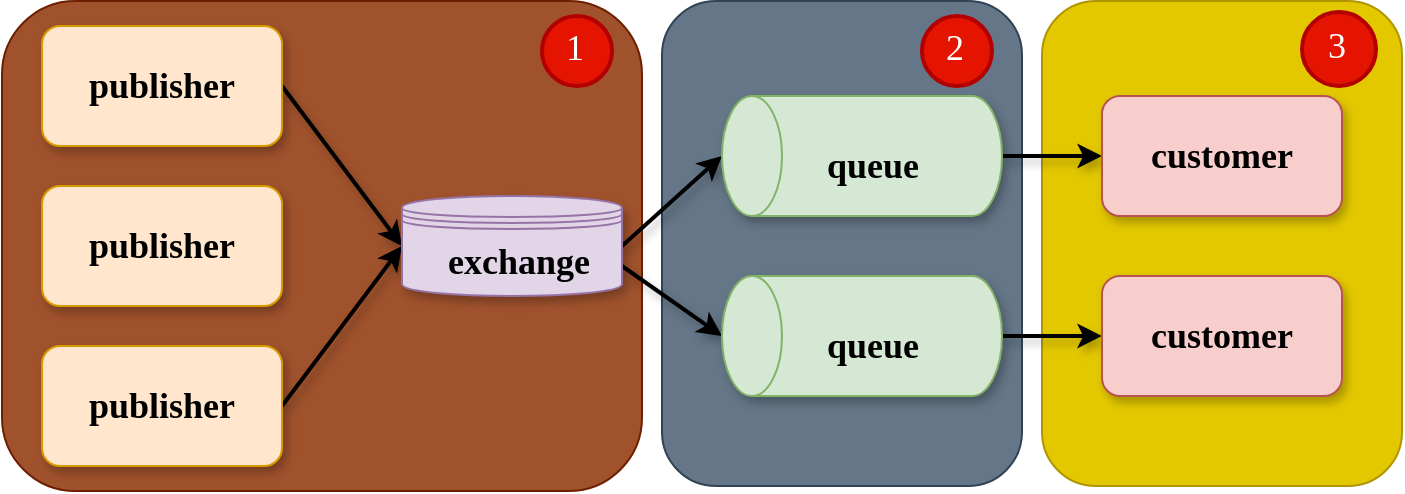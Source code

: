 <mxfile version="15.2.5" type="github">
  <diagram id="DfqF4grti_05bretxwBp" name="第 1 页">
    <mxGraphModel dx="1244" dy="832" grid="1" gridSize="10" guides="1" tooltips="1" connect="1" arrows="1" fold="1" page="1" pageScale="1" pageWidth="3300" pageHeight="4681" math="0" shadow="0">
      <root>
        <mxCell id="0" />
        <mxCell id="1" parent="0" />
        <mxCell id="EjoFfU5QmYsOKlTv9Tg1-23" value="" style="rounded=1;whiteSpace=wrap;html=1;shadow=0;sketch=0;fontFamily=JetBrains Mono;fontSize=18;fillColor=#e3c800;strokeColor=#B09500;fontColor=#000000;" vertex="1" parent="1">
          <mxGeometry x="810" y="297.5" width="180" height="242.5" as="geometry" />
        </mxCell>
        <mxCell id="EjoFfU5QmYsOKlTv9Tg1-22" value="" style="rounded=1;whiteSpace=wrap;html=1;shadow=0;sketch=0;fontFamily=JetBrains Mono;fontSize=18;fillColor=#647687;strokeColor=#314354;fontColor=#ffffff;" vertex="1" parent="1">
          <mxGeometry x="620" y="297.5" width="180" height="242.5" as="geometry" />
        </mxCell>
        <mxCell id="EjoFfU5QmYsOKlTv9Tg1-20" value="" style="rounded=1;whiteSpace=wrap;html=1;shadow=0;sketch=0;fontFamily=JetBrains Mono;fontSize=18;fillColor=#a0522d;strokeColor=#6D1F00;fontColor=#ffffff;" vertex="1" parent="1">
          <mxGeometry x="290" y="297.5" width="320" height="245" as="geometry" />
        </mxCell>
        <mxCell id="EjoFfU5QmYsOKlTv9Tg1-5" style="rounded=0;orthogonalLoop=1;jettySize=auto;html=1;exitX=1;exitY=0.5;exitDx=0;exitDy=0;entryX=0;entryY=0.5;entryDx=0;entryDy=0;fontFamily=JetBrains Mono;fontSize=18;strokeWidth=2;shadow=1;sketch=0;" edge="1" parent="1" source="EjoFfU5QmYsOKlTv9Tg1-1" target="EjoFfU5QmYsOKlTv9Tg1-4">
          <mxGeometry relative="1" as="geometry" />
        </mxCell>
        <mxCell id="EjoFfU5QmYsOKlTv9Tg1-1" value="publisher" style="rounded=1;whiteSpace=wrap;html=1;fontFamily=JetBrains Mono;fontSize=18;fontStyle=1;sketch=0;fillColor=#ffe6cc;strokeColor=#d79b00;shadow=1;" vertex="1" parent="1">
          <mxGeometry x="310" y="310" width="120" height="60" as="geometry" />
        </mxCell>
        <mxCell id="EjoFfU5QmYsOKlTv9Tg1-2" value="publisher" style="rounded=1;whiteSpace=wrap;html=1;fontFamily=JetBrains Mono;fontSize=18;fontStyle=1;sketch=0;fillColor=#ffe6cc;strokeColor=#d79b00;shadow=1;" vertex="1" parent="1">
          <mxGeometry x="310" y="390" width="120" height="60" as="geometry" />
        </mxCell>
        <mxCell id="EjoFfU5QmYsOKlTv9Tg1-7" style="edgeStyle=none;rounded=0;orthogonalLoop=1;jettySize=auto;html=1;exitX=1;exitY=0.5;exitDx=0;exitDy=0;entryX=0;entryY=0.5;entryDx=0;entryDy=0;fontFamily=JetBrains Mono;fontSize=18;strokeWidth=2;shadow=1;sketch=0;" edge="1" parent="1" source="EjoFfU5QmYsOKlTv9Tg1-3" target="EjoFfU5QmYsOKlTv9Tg1-4">
          <mxGeometry relative="1" as="geometry" />
        </mxCell>
        <mxCell id="EjoFfU5QmYsOKlTv9Tg1-3" value="publisher" style="rounded=1;whiteSpace=wrap;html=1;fontFamily=JetBrains Mono;fontSize=18;fontStyle=1;sketch=0;fillColor=#ffe6cc;strokeColor=#d79b00;shadow=1;" vertex="1" parent="1">
          <mxGeometry x="310" y="470" width="120" height="60" as="geometry" />
        </mxCell>
        <mxCell id="EjoFfU5QmYsOKlTv9Tg1-8" style="edgeStyle=none;rounded=0;orthogonalLoop=1;jettySize=auto;html=1;exitX=1;exitY=0.5;exitDx=0;exitDy=0;fontFamily=JetBrains Mono;fontSize=18;entryX=0.5;entryY=0;entryDx=0;entryDy=0;entryPerimeter=0;strokeWidth=2;shadow=1;sketch=0;" edge="1" parent="1" source="EjoFfU5QmYsOKlTv9Tg1-4" target="EjoFfU5QmYsOKlTv9Tg1-10">
          <mxGeometry relative="1" as="geometry">
            <mxPoint x="650" y="340" as="targetPoint" />
          </mxGeometry>
        </mxCell>
        <mxCell id="EjoFfU5QmYsOKlTv9Tg1-14" style="edgeStyle=none;rounded=0;orthogonalLoop=1;jettySize=auto;html=1;exitX=1;exitY=0.7;exitDx=0;exitDy=0;entryX=0.5;entryY=0;entryDx=0;entryDy=0;entryPerimeter=0;fontFamily=JetBrains Mono;fontSize=18;strokeWidth=2;shadow=1;sketch=0;" edge="1" parent="1" source="EjoFfU5QmYsOKlTv9Tg1-4" target="EjoFfU5QmYsOKlTv9Tg1-12">
          <mxGeometry relative="1" as="geometry" />
        </mxCell>
        <mxCell id="EjoFfU5QmYsOKlTv9Tg1-4" value="" style="shape=datastore;whiteSpace=wrap;html=1;rounded=1;shadow=1;glass=0;labelBackgroundColor=#ffffff;sketch=0;disableMultiStroke=0;disableMultiStrokeFill=0;fontFamily=JetBrains Mono;fontSize=14;fillColor=#e1d5e7;verticalAlign=middle;strokeColor=#9673a6;" vertex="1" parent="1">
          <mxGeometry x="490" y="395" width="110" height="50" as="geometry" />
        </mxCell>
        <mxCell id="EjoFfU5QmYsOKlTv9Tg1-17" style="edgeStyle=none;rounded=0;orthogonalLoop=1;jettySize=auto;html=1;exitX=0.5;exitY=1;exitDx=0;exitDy=0;exitPerimeter=0;entryX=0;entryY=0.5;entryDx=0;entryDy=0;fontFamily=JetBrains Mono;fontSize=18;strokeWidth=2;shadow=1;sketch=0;" edge="1" parent="1" source="EjoFfU5QmYsOKlTv9Tg1-10" target="EjoFfU5QmYsOKlTv9Tg1-15">
          <mxGeometry relative="1" as="geometry" />
        </mxCell>
        <mxCell id="EjoFfU5QmYsOKlTv9Tg1-10" value="" style="shape=cylinder3;whiteSpace=wrap;html=1;boundedLbl=1;backgroundOutline=1;size=15;sketch=0;fontFamily=JetBrains Mono;fontSize=18;rotation=-90;fillColor=#d5e8d4;strokeColor=#82b366;shadow=1;" vertex="1" parent="1">
          <mxGeometry x="690" y="305" width="60" height="140" as="geometry" />
        </mxCell>
        <mxCell id="EjoFfU5QmYsOKlTv9Tg1-11" value="&lt;b&gt;queue&lt;/b&gt;" style="text;html=1;align=center;verticalAlign=middle;resizable=0;points=[];autosize=1;strokeColor=none;fillColor=none;fontSize=18;fontFamily=JetBrains Mono;shadow=1;sketch=0;" vertex="1" parent="1">
          <mxGeometry x="690" y="365" width="70" height="30" as="geometry" />
        </mxCell>
        <mxCell id="EjoFfU5QmYsOKlTv9Tg1-18" style="edgeStyle=none;rounded=0;orthogonalLoop=1;jettySize=auto;html=1;exitX=0.5;exitY=1;exitDx=0;exitDy=0;exitPerimeter=0;fontFamily=JetBrains Mono;fontSize=18;strokeWidth=2;shadow=1;sketch=0;" edge="1" parent="1" source="EjoFfU5QmYsOKlTv9Tg1-12" target="EjoFfU5QmYsOKlTv9Tg1-16">
          <mxGeometry relative="1" as="geometry" />
        </mxCell>
        <mxCell id="EjoFfU5QmYsOKlTv9Tg1-12" value="" style="shape=cylinder3;whiteSpace=wrap;html=1;boundedLbl=1;backgroundOutline=1;size=15;sketch=0;fontFamily=JetBrains Mono;fontSize=18;rotation=-90;fillColor=#d5e8d4;strokeColor=#82b366;shadow=1;" vertex="1" parent="1">
          <mxGeometry x="690" y="395" width="60" height="140" as="geometry" />
        </mxCell>
        <mxCell id="EjoFfU5QmYsOKlTv9Tg1-13" value="&lt;b&gt;queue&lt;/b&gt;" style="text;html=1;align=center;verticalAlign=middle;resizable=0;points=[];autosize=1;strokeColor=none;fillColor=none;fontSize=18;fontFamily=JetBrains Mono;shadow=1;sketch=0;" vertex="1" parent="1">
          <mxGeometry x="690" y="455" width="70" height="30" as="geometry" />
        </mxCell>
        <mxCell id="EjoFfU5QmYsOKlTv9Tg1-15" value="customer" style="rounded=1;whiteSpace=wrap;html=1;fontFamily=JetBrains Mono;fontSize=18;fontStyle=1;sketch=0;fillColor=#f8cecc;strokeColor=#b85450;shadow=1;" vertex="1" parent="1">
          <mxGeometry x="840" y="345" width="120" height="60" as="geometry" />
        </mxCell>
        <mxCell id="EjoFfU5QmYsOKlTv9Tg1-16" value="customer" style="rounded=1;whiteSpace=wrap;html=1;fontFamily=JetBrains Mono;fontSize=18;fontStyle=1;sketch=0;fillColor=#f8cecc;strokeColor=#b85450;shadow=1;" vertex="1" parent="1">
          <mxGeometry x="840" y="435" width="120" height="60" as="geometry" />
        </mxCell>
        <mxCell id="EjoFfU5QmYsOKlTv9Tg1-19" value="&lt;b&gt;exchange&lt;/b&gt;" style="text;html=1;align=center;verticalAlign=middle;resizable=0;points=[];autosize=1;strokeColor=none;fillColor=none;fontSize=18;fontFamily=JetBrains Mono;" vertex="1" parent="1">
          <mxGeometry x="498" y="413" width="100" height="30" as="geometry" />
        </mxCell>
        <mxCell id="EjoFfU5QmYsOKlTv9Tg1-24" value="1" style="ellipse;whiteSpace=wrap;html=1;aspect=fixed;strokeWidth=2;fontFamily=Tahoma;spacingBottom=4;spacingRight=2;strokeColor=#B20000;shadow=0;sketch=0;fontSize=18;fillColor=#e51400;fontColor=#ffffff;" vertex="1" parent="1">
          <mxGeometry x="560" y="305" width="35" height="35" as="geometry" />
        </mxCell>
        <mxCell id="EjoFfU5QmYsOKlTv9Tg1-26" value="2" style="ellipse;whiteSpace=wrap;html=1;aspect=fixed;strokeWidth=2;fontFamily=Tahoma;spacingBottom=4;spacingRight=2;strokeColor=#B20000;shadow=0;sketch=0;fontSize=18;fillColor=#e51400;fontColor=#ffffff;" vertex="1" parent="1">
          <mxGeometry x="750" y="305" width="35" height="35" as="geometry" />
        </mxCell>
        <mxCell id="EjoFfU5QmYsOKlTv9Tg1-27" value="3" style="ellipse;whiteSpace=wrap;html=1;aspect=fixed;strokeWidth=2;fontFamily=Tahoma;spacingBottom=4;spacingRight=2;strokeColor=#B20000;shadow=0;sketch=0;fontSize=18;fillColor=#e51400;fontColor=#ffffff;" vertex="1" parent="1">
          <mxGeometry x="940" y="303" width="37" height="37" as="geometry" />
        </mxCell>
      </root>
    </mxGraphModel>
  </diagram>
</mxfile>
